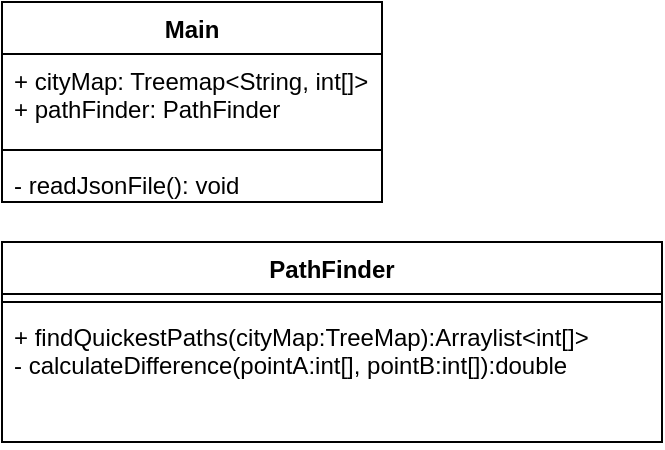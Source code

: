 <mxfile version="15.6.5" type="device"><diagram id="C5RBs43oDa-KdzZeNtuy" name="Page-1"><mxGraphModel dx="1038" dy="547" grid="1" gridSize="10" guides="1" tooltips="1" connect="1" arrows="1" fold="1" page="1" pageScale="1" pageWidth="827" pageHeight="1169" math="0" shadow="0"><root><mxCell id="WIyWlLk6GJQsqaUBKTNV-0"/><mxCell id="WIyWlLk6GJQsqaUBKTNV-1" parent="WIyWlLk6GJQsqaUBKTNV-0"/><mxCell id="TGeJWHB9CwME3Gfk2gAz-4" value="Main" style="swimlane;fontStyle=1;align=center;verticalAlign=top;childLayout=stackLayout;horizontal=1;startSize=26;horizontalStack=0;resizeParent=1;resizeParentMax=0;resizeLast=0;collapsible=1;marginBottom=0;fillColor=default;strokeColor=default;fontColor=default;" vertex="1" parent="WIyWlLk6GJQsqaUBKTNV-1"><mxGeometry x="50" y="50" width="190" height="100" as="geometry"/></mxCell><mxCell id="TGeJWHB9CwME3Gfk2gAz-5" value="+ cityMap: Treemap&lt;String, int[]&gt;&#10;+ pathFinder: PathFinder" style="text;strokeColor=none;fillColor=none;align=left;verticalAlign=top;spacingLeft=4;spacingRight=4;overflow=hidden;rotatable=0;points=[[0,0.5],[1,0.5]];portConstraint=eastwest;fontColor=default;" vertex="1" parent="TGeJWHB9CwME3Gfk2gAz-4"><mxGeometry y="26" width="190" height="44" as="geometry"/></mxCell><mxCell id="TGeJWHB9CwME3Gfk2gAz-6" value="" style="line;strokeWidth=1;fillColor=none;align=left;verticalAlign=middle;spacingTop=-1;spacingLeft=3;spacingRight=3;rotatable=0;labelPosition=right;points=[];portConstraint=eastwest;" vertex="1" parent="TGeJWHB9CwME3Gfk2gAz-4"><mxGeometry y="70" width="190" height="8" as="geometry"/></mxCell><mxCell id="TGeJWHB9CwME3Gfk2gAz-7" value="- readJsonFile(): void" style="text;strokeColor=none;fillColor=none;align=left;verticalAlign=top;spacingLeft=4;spacingRight=4;overflow=hidden;rotatable=0;points=[[0,0.5],[1,0.5]];portConstraint=eastwest;fontColor=default;" vertex="1" parent="TGeJWHB9CwME3Gfk2gAz-4"><mxGeometry y="78" width="190" height="22" as="geometry"/></mxCell><mxCell id="TGeJWHB9CwME3Gfk2gAz-8" value="PathFinder" style="swimlane;fontStyle=1;align=center;verticalAlign=top;childLayout=stackLayout;horizontal=1;startSize=26;horizontalStack=0;resizeParent=1;resizeParentMax=0;resizeLast=0;collapsible=1;marginBottom=0;fillColor=default;strokeColor=default;fontColor=default;" vertex="1" parent="WIyWlLk6GJQsqaUBKTNV-1"><mxGeometry x="50" y="170" width="330" height="100" as="geometry"/></mxCell><mxCell id="TGeJWHB9CwME3Gfk2gAz-10" value="" style="line;strokeWidth=1;fillColor=none;align=left;verticalAlign=middle;spacingTop=-1;spacingLeft=3;spacingRight=3;rotatable=0;labelPosition=right;points=[];portConstraint=eastwest;" vertex="1" parent="TGeJWHB9CwME3Gfk2gAz-8"><mxGeometry y="26" width="330" height="8" as="geometry"/></mxCell><mxCell id="TGeJWHB9CwME3Gfk2gAz-11" value="+ findQuickestPaths(cityMap:TreeMap):Arraylist&lt;int[]&gt;&#10;- calculateDifference(pointA:int[], pointB:int[]):double" style="text;strokeColor=none;fillColor=none;align=left;verticalAlign=top;spacingLeft=4;spacingRight=4;overflow=hidden;rotatable=0;points=[[0,0.5],[1,0.5]];portConstraint=eastwest;fontColor=default;" vertex="1" parent="TGeJWHB9CwME3Gfk2gAz-8"><mxGeometry y="34" width="330" height="66" as="geometry"/></mxCell></root></mxGraphModel></diagram></mxfile>